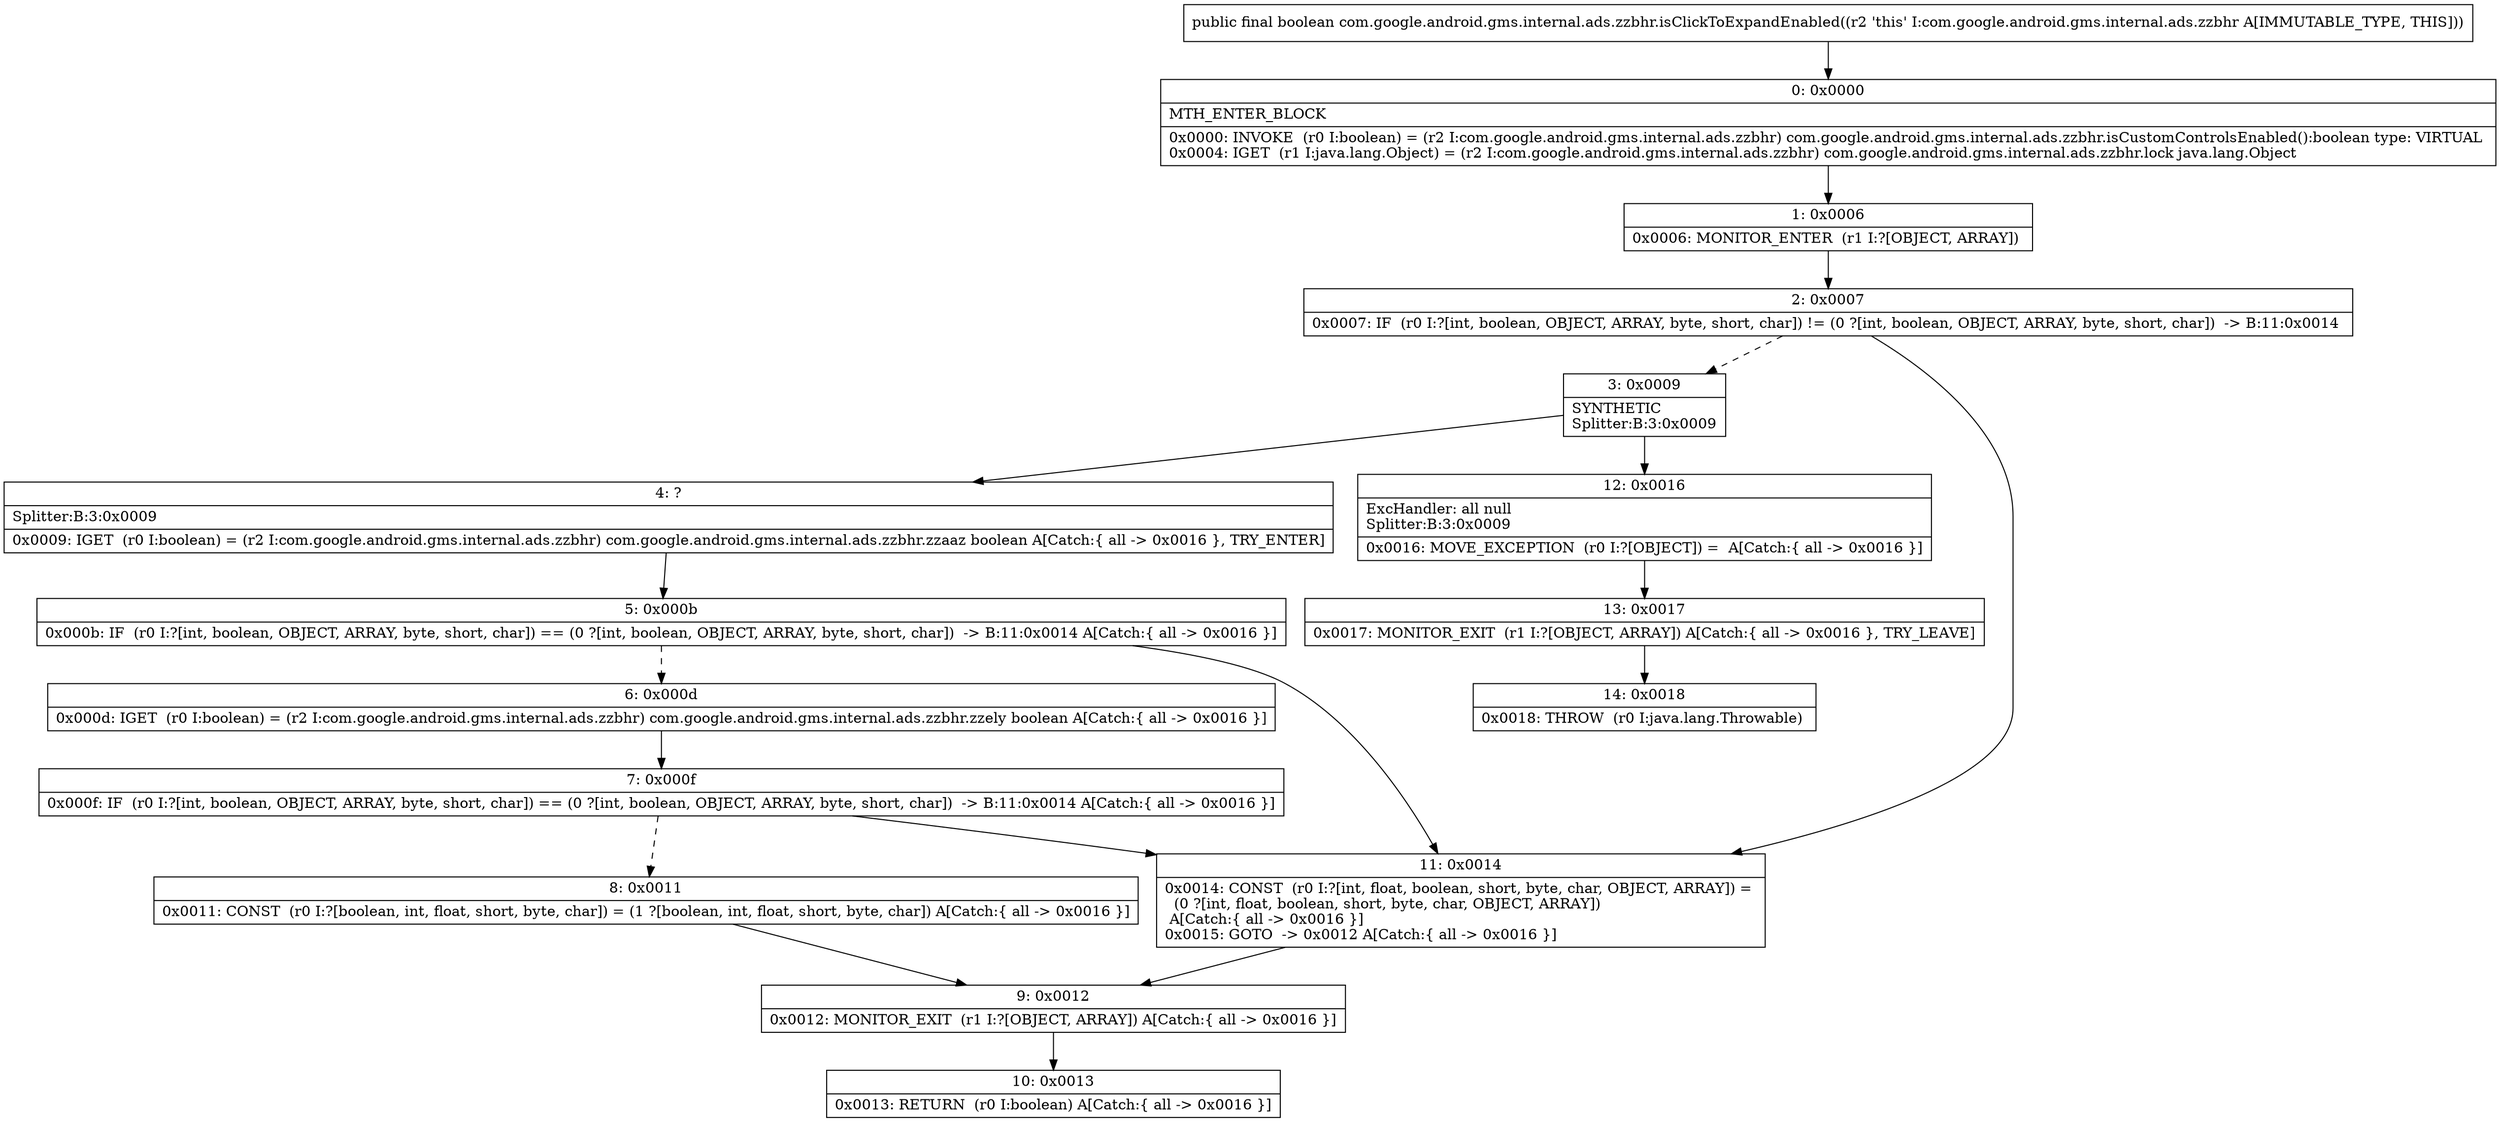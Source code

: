 digraph "CFG forcom.google.android.gms.internal.ads.zzbhr.isClickToExpandEnabled()Z" {
Node_0 [shape=record,label="{0\:\ 0x0000|MTH_ENTER_BLOCK\l|0x0000: INVOKE  (r0 I:boolean) = (r2 I:com.google.android.gms.internal.ads.zzbhr) com.google.android.gms.internal.ads.zzbhr.isCustomControlsEnabled():boolean type: VIRTUAL \l0x0004: IGET  (r1 I:java.lang.Object) = (r2 I:com.google.android.gms.internal.ads.zzbhr) com.google.android.gms.internal.ads.zzbhr.lock java.lang.Object \l}"];
Node_1 [shape=record,label="{1\:\ 0x0006|0x0006: MONITOR_ENTER  (r1 I:?[OBJECT, ARRAY]) \l}"];
Node_2 [shape=record,label="{2\:\ 0x0007|0x0007: IF  (r0 I:?[int, boolean, OBJECT, ARRAY, byte, short, char]) != (0 ?[int, boolean, OBJECT, ARRAY, byte, short, char])  \-\> B:11:0x0014 \l}"];
Node_3 [shape=record,label="{3\:\ 0x0009|SYNTHETIC\lSplitter:B:3:0x0009\l}"];
Node_4 [shape=record,label="{4\:\ ?|Splitter:B:3:0x0009\l|0x0009: IGET  (r0 I:boolean) = (r2 I:com.google.android.gms.internal.ads.zzbhr) com.google.android.gms.internal.ads.zzbhr.zzaaz boolean A[Catch:\{ all \-\> 0x0016 \}, TRY_ENTER]\l}"];
Node_5 [shape=record,label="{5\:\ 0x000b|0x000b: IF  (r0 I:?[int, boolean, OBJECT, ARRAY, byte, short, char]) == (0 ?[int, boolean, OBJECT, ARRAY, byte, short, char])  \-\> B:11:0x0014 A[Catch:\{ all \-\> 0x0016 \}]\l}"];
Node_6 [shape=record,label="{6\:\ 0x000d|0x000d: IGET  (r0 I:boolean) = (r2 I:com.google.android.gms.internal.ads.zzbhr) com.google.android.gms.internal.ads.zzbhr.zzely boolean A[Catch:\{ all \-\> 0x0016 \}]\l}"];
Node_7 [shape=record,label="{7\:\ 0x000f|0x000f: IF  (r0 I:?[int, boolean, OBJECT, ARRAY, byte, short, char]) == (0 ?[int, boolean, OBJECT, ARRAY, byte, short, char])  \-\> B:11:0x0014 A[Catch:\{ all \-\> 0x0016 \}]\l}"];
Node_8 [shape=record,label="{8\:\ 0x0011|0x0011: CONST  (r0 I:?[boolean, int, float, short, byte, char]) = (1 ?[boolean, int, float, short, byte, char]) A[Catch:\{ all \-\> 0x0016 \}]\l}"];
Node_9 [shape=record,label="{9\:\ 0x0012|0x0012: MONITOR_EXIT  (r1 I:?[OBJECT, ARRAY]) A[Catch:\{ all \-\> 0x0016 \}]\l}"];
Node_10 [shape=record,label="{10\:\ 0x0013|0x0013: RETURN  (r0 I:boolean) A[Catch:\{ all \-\> 0x0016 \}]\l}"];
Node_11 [shape=record,label="{11\:\ 0x0014|0x0014: CONST  (r0 I:?[int, float, boolean, short, byte, char, OBJECT, ARRAY]) = \l  (0 ?[int, float, boolean, short, byte, char, OBJECT, ARRAY])\l A[Catch:\{ all \-\> 0x0016 \}]\l0x0015: GOTO  \-\> 0x0012 A[Catch:\{ all \-\> 0x0016 \}]\l}"];
Node_12 [shape=record,label="{12\:\ 0x0016|ExcHandler: all null\lSplitter:B:3:0x0009\l|0x0016: MOVE_EXCEPTION  (r0 I:?[OBJECT]) =  A[Catch:\{ all \-\> 0x0016 \}]\l}"];
Node_13 [shape=record,label="{13\:\ 0x0017|0x0017: MONITOR_EXIT  (r1 I:?[OBJECT, ARRAY]) A[Catch:\{ all \-\> 0x0016 \}, TRY_LEAVE]\l}"];
Node_14 [shape=record,label="{14\:\ 0x0018|0x0018: THROW  (r0 I:java.lang.Throwable) \l}"];
MethodNode[shape=record,label="{public final boolean com.google.android.gms.internal.ads.zzbhr.isClickToExpandEnabled((r2 'this' I:com.google.android.gms.internal.ads.zzbhr A[IMMUTABLE_TYPE, THIS])) }"];
MethodNode -> Node_0;
Node_0 -> Node_1;
Node_1 -> Node_2;
Node_2 -> Node_3[style=dashed];
Node_2 -> Node_11;
Node_3 -> Node_4;
Node_3 -> Node_12;
Node_4 -> Node_5;
Node_5 -> Node_6[style=dashed];
Node_5 -> Node_11;
Node_6 -> Node_7;
Node_7 -> Node_8[style=dashed];
Node_7 -> Node_11;
Node_8 -> Node_9;
Node_9 -> Node_10;
Node_11 -> Node_9;
Node_12 -> Node_13;
Node_13 -> Node_14;
}

